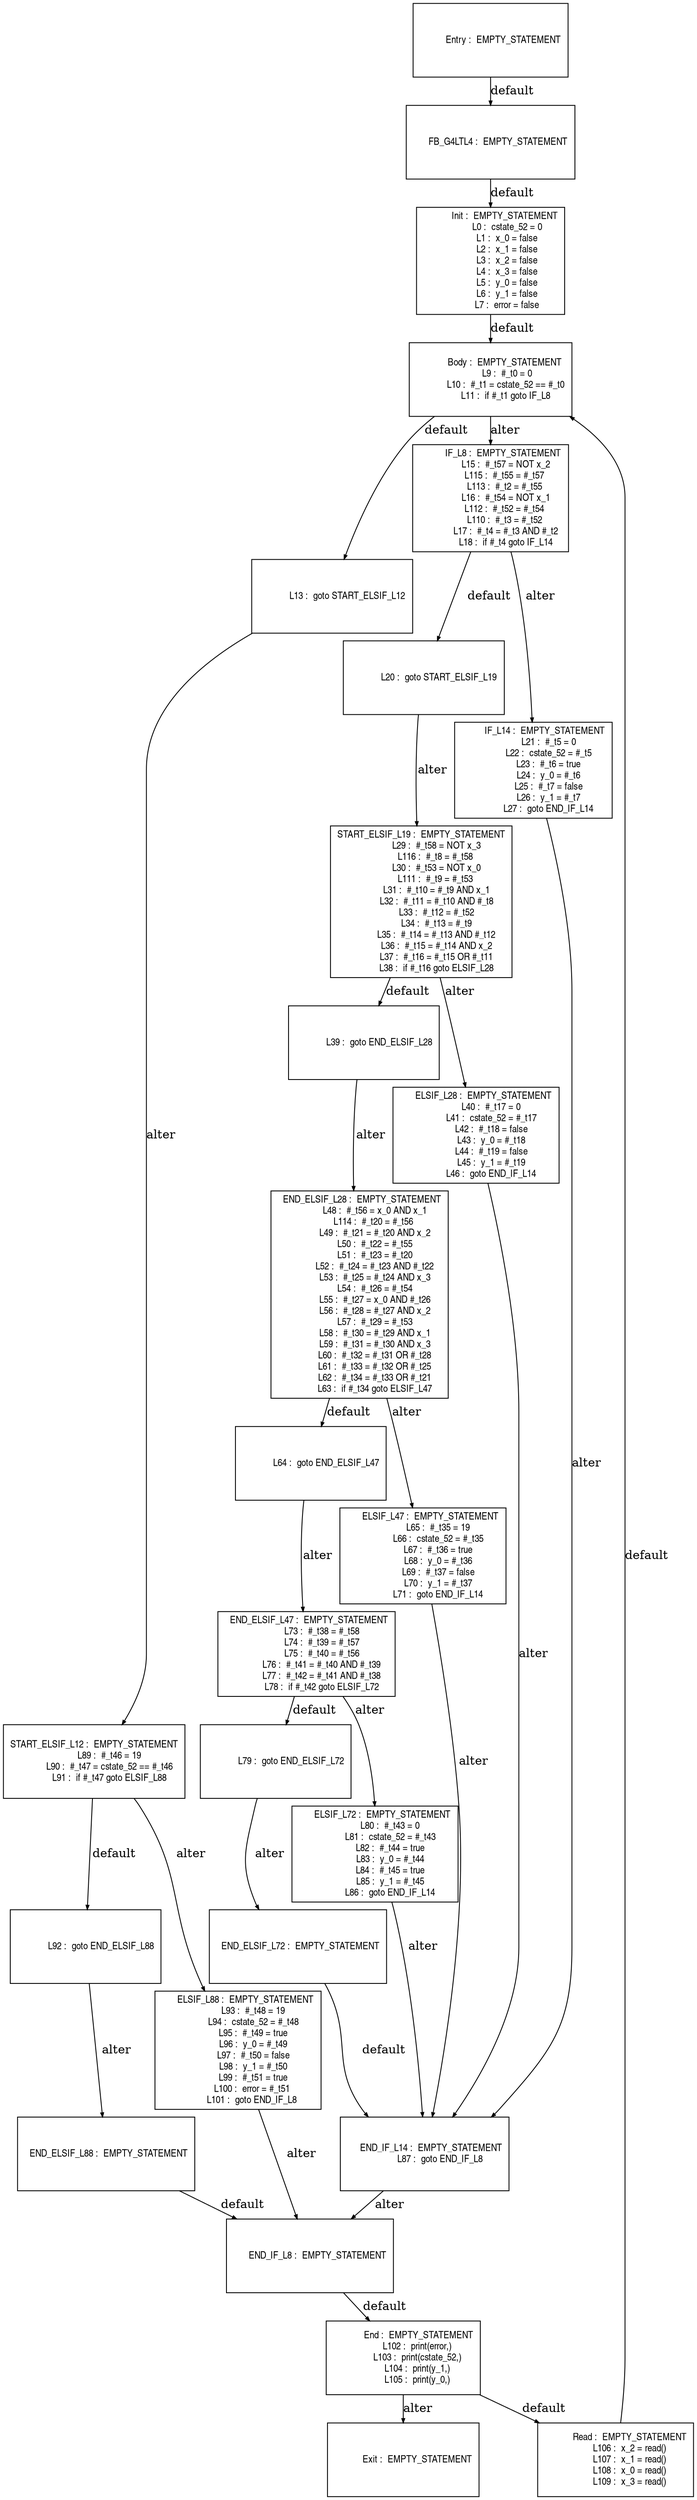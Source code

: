 digraph G {
  ranksep=.25;
  edge [arrowsize=.5]
  node [shape=rectangle, fontname="ArialNarrow",
        fontsize=12,  height=1.2];
  "      FB_G4LTL4 :  EMPTY_STATEMENT
"; "           Init :  EMPTY_STATEMENT
             L0 :  cstate_52 = 0
             L1 :  x_0 = false
             L2 :  x_1 = false
             L3 :  x_2 = false
             L4 :  x_3 = false
             L5 :  y_0 = false
             L6 :  y_1 = false
             L7 :  error = false
"; "           Body :  EMPTY_STATEMENT
             L9 :  #_t0 = 0
            L10 :  #_t1 = cstate_52 == #_t0
            L11 :  if #_t1 goto IF_L8
"; "            L13 :  goto START_ELSIF_L12
"; "          IF_L8 :  EMPTY_STATEMENT
            L15 :  #_t57 = NOT x_2
           L115 :  #_t55 = #_t57
           L113 :  #_t2 = #_t55
            L16 :  #_t54 = NOT x_1
           L112 :  #_t52 = #_t54
           L110 :  #_t3 = #_t52
            L17 :  #_t4 = #_t3 AND #_t2
            L18 :  if #_t4 goto IF_L14
"; "            L20 :  goto START_ELSIF_L19
"; "         IF_L14 :  EMPTY_STATEMENT
            L21 :  #_t5 = 0
            L22 :  cstate_52 = #_t5
            L23 :  #_t6 = true
            L24 :  y_0 = #_t6
            L25 :  #_t7 = false
            L26 :  y_1 = #_t7
            L27 :  goto END_IF_L14
"; "START_ELSIF_L19 :  EMPTY_STATEMENT
            L29 :  #_t58 = NOT x_3
           L116 :  #_t8 = #_t58
            L30 :  #_t53 = NOT x_0
           L111 :  #_t9 = #_t53
            L31 :  #_t10 = #_t9 AND x_1
            L32 :  #_t11 = #_t10 AND #_t8
            L33 :  #_t12 = #_t52
            L34 :  #_t13 = #_t9
            L35 :  #_t14 = #_t13 AND #_t12
            L36 :  #_t15 = #_t14 AND x_2
            L37 :  #_t16 = #_t15 OR #_t11
            L38 :  if #_t16 goto ELSIF_L28
"; "            L39 :  goto END_ELSIF_L28
"; "      ELSIF_L28 :  EMPTY_STATEMENT
            L40 :  #_t17 = 0
            L41 :  cstate_52 = #_t17
            L42 :  #_t18 = false
            L43 :  y_0 = #_t18
            L44 :  #_t19 = false
            L45 :  y_1 = #_t19
            L46 :  goto END_IF_L14
"; "  END_ELSIF_L28 :  EMPTY_STATEMENT
            L48 :  #_t56 = x_0 AND x_1
           L114 :  #_t20 = #_t56
            L49 :  #_t21 = #_t20 AND x_2
            L50 :  #_t22 = #_t55
            L51 :  #_t23 = #_t20
            L52 :  #_t24 = #_t23 AND #_t22
            L53 :  #_t25 = #_t24 AND x_3
            L54 :  #_t26 = #_t54
            L55 :  #_t27 = x_0 AND #_t26
            L56 :  #_t28 = #_t27 AND x_2
            L57 :  #_t29 = #_t53
            L58 :  #_t30 = #_t29 AND x_1
            L59 :  #_t31 = #_t30 AND x_3
            L60 :  #_t32 = #_t31 OR #_t28
            L61 :  #_t33 = #_t32 OR #_t25
            L62 :  #_t34 = #_t33 OR #_t21
            L63 :  if #_t34 goto ELSIF_L47
"; "            L64 :  goto END_ELSIF_L47
"; "      ELSIF_L47 :  EMPTY_STATEMENT
            L65 :  #_t35 = 19
            L66 :  cstate_52 = #_t35
            L67 :  #_t36 = true
            L68 :  y_0 = #_t36
            L69 :  #_t37 = false
            L70 :  y_1 = #_t37
            L71 :  goto END_IF_L14
"; "  END_ELSIF_L47 :  EMPTY_STATEMENT
            L73 :  #_t38 = #_t58
            L74 :  #_t39 = #_t57
            L75 :  #_t40 = #_t56
            L76 :  #_t41 = #_t40 AND #_t39
            L77 :  #_t42 = #_t41 AND #_t38
            L78 :  if #_t42 goto ELSIF_L72
"; "            L79 :  goto END_ELSIF_L72
"; "      ELSIF_L72 :  EMPTY_STATEMENT
            L80 :  #_t43 = 0
            L81 :  cstate_52 = #_t43
            L82 :  #_t44 = true
            L83 :  y_0 = #_t44
            L84 :  #_t45 = true
            L85 :  y_1 = #_t45
            L86 :  goto END_IF_L14
"; "  END_ELSIF_L72 :  EMPTY_STATEMENT
"; "     END_IF_L14 :  EMPTY_STATEMENT
            L87 :  goto END_IF_L8
"; "START_ELSIF_L12 :  EMPTY_STATEMENT
            L89 :  #_t46 = 19
            L90 :  #_t47 = cstate_52 == #_t46
            L91 :  if #_t47 goto ELSIF_L88
"; "            L92 :  goto END_ELSIF_L88
"; "      ELSIF_L88 :  EMPTY_STATEMENT
            L93 :  #_t48 = 19
            L94 :  cstate_52 = #_t48
            L95 :  #_t49 = true
            L96 :  y_0 = #_t49
            L97 :  #_t50 = false
            L98 :  y_1 = #_t50
            L99 :  #_t51 = true
           L100 :  error = #_t51
           L101 :  goto END_IF_L8
"; "  END_ELSIF_L88 :  EMPTY_STATEMENT
"; "      END_IF_L8 :  EMPTY_STATEMENT
"; "          Entry :  EMPTY_STATEMENT
"; "            End :  EMPTY_STATEMENT
           L102 :  print(error,)
           L103 :  print(cstate_52,)
           L104 :  print(y_1,)
           L105 :  print(y_0,)
"; "           Exit :  EMPTY_STATEMENT
"; "           Read :  EMPTY_STATEMENT
           L106 :  x_2 = read()
           L107 :  x_1 = read()
           L108 :  x_0 = read()
           L109 :  x_3 = read()
"; 
  "      FB_G4LTL4 :  EMPTY_STATEMENT
" -> "           Init :  EMPTY_STATEMENT
             L0 :  cstate_52 = 0
             L1 :  x_0 = false
             L2 :  x_1 = false
             L3 :  x_2 = false
             L4 :  x_3 = false
             L5 :  y_0 = false
             L6 :  y_1 = false
             L7 :  error = false
"  [label="default"];
  "           Init :  EMPTY_STATEMENT
             L0 :  cstate_52 = 0
             L1 :  x_0 = false
             L2 :  x_1 = false
             L3 :  x_2 = false
             L4 :  x_3 = false
             L5 :  y_0 = false
             L6 :  y_1 = false
             L7 :  error = false
" -> "           Body :  EMPTY_STATEMENT
             L9 :  #_t0 = 0
            L10 :  #_t1 = cstate_52 == #_t0
            L11 :  if #_t1 goto IF_L8
"  [label="default"];
  "           Body :  EMPTY_STATEMENT
             L9 :  #_t0 = 0
            L10 :  #_t1 = cstate_52 == #_t0
            L11 :  if #_t1 goto IF_L8
" -> "            L13 :  goto START_ELSIF_L12
"  [label="default"];
  "           Body :  EMPTY_STATEMENT
             L9 :  #_t0 = 0
            L10 :  #_t1 = cstate_52 == #_t0
            L11 :  if #_t1 goto IF_L8
" -> "          IF_L8 :  EMPTY_STATEMENT
            L15 :  #_t57 = NOT x_2
           L115 :  #_t55 = #_t57
           L113 :  #_t2 = #_t55
            L16 :  #_t54 = NOT x_1
           L112 :  #_t52 = #_t54
           L110 :  #_t3 = #_t52
            L17 :  #_t4 = #_t3 AND #_t2
            L18 :  if #_t4 goto IF_L14
"  [label="alter"];
  "            L13 :  goto START_ELSIF_L12
" -> "START_ELSIF_L12 :  EMPTY_STATEMENT
            L89 :  #_t46 = 19
            L90 :  #_t47 = cstate_52 == #_t46
            L91 :  if #_t47 goto ELSIF_L88
"  [label="alter"];
  "          IF_L8 :  EMPTY_STATEMENT
            L15 :  #_t57 = NOT x_2
           L115 :  #_t55 = #_t57
           L113 :  #_t2 = #_t55
            L16 :  #_t54 = NOT x_1
           L112 :  #_t52 = #_t54
           L110 :  #_t3 = #_t52
            L17 :  #_t4 = #_t3 AND #_t2
            L18 :  if #_t4 goto IF_L14
" -> "            L20 :  goto START_ELSIF_L19
"  [label="default"];
  "          IF_L8 :  EMPTY_STATEMENT
            L15 :  #_t57 = NOT x_2
           L115 :  #_t55 = #_t57
           L113 :  #_t2 = #_t55
            L16 :  #_t54 = NOT x_1
           L112 :  #_t52 = #_t54
           L110 :  #_t3 = #_t52
            L17 :  #_t4 = #_t3 AND #_t2
            L18 :  if #_t4 goto IF_L14
" -> "         IF_L14 :  EMPTY_STATEMENT
            L21 :  #_t5 = 0
            L22 :  cstate_52 = #_t5
            L23 :  #_t6 = true
            L24 :  y_0 = #_t6
            L25 :  #_t7 = false
            L26 :  y_1 = #_t7
            L27 :  goto END_IF_L14
"  [label="alter"];
  "            L20 :  goto START_ELSIF_L19
" -> "START_ELSIF_L19 :  EMPTY_STATEMENT
            L29 :  #_t58 = NOT x_3
           L116 :  #_t8 = #_t58
            L30 :  #_t53 = NOT x_0
           L111 :  #_t9 = #_t53
            L31 :  #_t10 = #_t9 AND x_1
            L32 :  #_t11 = #_t10 AND #_t8
            L33 :  #_t12 = #_t52
            L34 :  #_t13 = #_t9
            L35 :  #_t14 = #_t13 AND #_t12
            L36 :  #_t15 = #_t14 AND x_2
            L37 :  #_t16 = #_t15 OR #_t11
            L38 :  if #_t16 goto ELSIF_L28
"  [label="alter"];
  "         IF_L14 :  EMPTY_STATEMENT
            L21 :  #_t5 = 0
            L22 :  cstate_52 = #_t5
            L23 :  #_t6 = true
            L24 :  y_0 = #_t6
            L25 :  #_t7 = false
            L26 :  y_1 = #_t7
            L27 :  goto END_IF_L14
" -> "     END_IF_L14 :  EMPTY_STATEMENT
            L87 :  goto END_IF_L8
"  [label="alter"];
  "START_ELSIF_L19 :  EMPTY_STATEMENT
            L29 :  #_t58 = NOT x_3
           L116 :  #_t8 = #_t58
            L30 :  #_t53 = NOT x_0
           L111 :  #_t9 = #_t53
            L31 :  #_t10 = #_t9 AND x_1
            L32 :  #_t11 = #_t10 AND #_t8
            L33 :  #_t12 = #_t52
            L34 :  #_t13 = #_t9
            L35 :  #_t14 = #_t13 AND #_t12
            L36 :  #_t15 = #_t14 AND x_2
            L37 :  #_t16 = #_t15 OR #_t11
            L38 :  if #_t16 goto ELSIF_L28
" -> "            L39 :  goto END_ELSIF_L28
"  [label="default"];
  "START_ELSIF_L19 :  EMPTY_STATEMENT
            L29 :  #_t58 = NOT x_3
           L116 :  #_t8 = #_t58
            L30 :  #_t53 = NOT x_0
           L111 :  #_t9 = #_t53
            L31 :  #_t10 = #_t9 AND x_1
            L32 :  #_t11 = #_t10 AND #_t8
            L33 :  #_t12 = #_t52
            L34 :  #_t13 = #_t9
            L35 :  #_t14 = #_t13 AND #_t12
            L36 :  #_t15 = #_t14 AND x_2
            L37 :  #_t16 = #_t15 OR #_t11
            L38 :  if #_t16 goto ELSIF_L28
" -> "      ELSIF_L28 :  EMPTY_STATEMENT
            L40 :  #_t17 = 0
            L41 :  cstate_52 = #_t17
            L42 :  #_t18 = false
            L43 :  y_0 = #_t18
            L44 :  #_t19 = false
            L45 :  y_1 = #_t19
            L46 :  goto END_IF_L14
"  [label="alter"];
  "            L39 :  goto END_ELSIF_L28
" -> "  END_ELSIF_L28 :  EMPTY_STATEMENT
            L48 :  #_t56 = x_0 AND x_1
           L114 :  #_t20 = #_t56
            L49 :  #_t21 = #_t20 AND x_2
            L50 :  #_t22 = #_t55
            L51 :  #_t23 = #_t20
            L52 :  #_t24 = #_t23 AND #_t22
            L53 :  #_t25 = #_t24 AND x_3
            L54 :  #_t26 = #_t54
            L55 :  #_t27 = x_0 AND #_t26
            L56 :  #_t28 = #_t27 AND x_2
            L57 :  #_t29 = #_t53
            L58 :  #_t30 = #_t29 AND x_1
            L59 :  #_t31 = #_t30 AND x_3
            L60 :  #_t32 = #_t31 OR #_t28
            L61 :  #_t33 = #_t32 OR #_t25
            L62 :  #_t34 = #_t33 OR #_t21
            L63 :  if #_t34 goto ELSIF_L47
"  [label="alter"];
  "      ELSIF_L28 :  EMPTY_STATEMENT
            L40 :  #_t17 = 0
            L41 :  cstate_52 = #_t17
            L42 :  #_t18 = false
            L43 :  y_0 = #_t18
            L44 :  #_t19 = false
            L45 :  y_1 = #_t19
            L46 :  goto END_IF_L14
" -> "     END_IF_L14 :  EMPTY_STATEMENT
            L87 :  goto END_IF_L8
"  [label="alter"];
  "  END_ELSIF_L28 :  EMPTY_STATEMENT
            L48 :  #_t56 = x_0 AND x_1
           L114 :  #_t20 = #_t56
            L49 :  #_t21 = #_t20 AND x_2
            L50 :  #_t22 = #_t55
            L51 :  #_t23 = #_t20
            L52 :  #_t24 = #_t23 AND #_t22
            L53 :  #_t25 = #_t24 AND x_3
            L54 :  #_t26 = #_t54
            L55 :  #_t27 = x_0 AND #_t26
            L56 :  #_t28 = #_t27 AND x_2
            L57 :  #_t29 = #_t53
            L58 :  #_t30 = #_t29 AND x_1
            L59 :  #_t31 = #_t30 AND x_3
            L60 :  #_t32 = #_t31 OR #_t28
            L61 :  #_t33 = #_t32 OR #_t25
            L62 :  #_t34 = #_t33 OR #_t21
            L63 :  if #_t34 goto ELSIF_L47
" -> "            L64 :  goto END_ELSIF_L47
"  [label="default"];
  "  END_ELSIF_L28 :  EMPTY_STATEMENT
            L48 :  #_t56 = x_0 AND x_1
           L114 :  #_t20 = #_t56
            L49 :  #_t21 = #_t20 AND x_2
            L50 :  #_t22 = #_t55
            L51 :  #_t23 = #_t20
            L52 :  #_t24 = #_t23 AND #_t22
            L53 :  #_t25 = #_t24 AND x_3
            L54 :  #_t26 = #_t54
            L55 :  #_t27 = x_0 AND #_t26
            L56 :  #_t28 = #_t27 AND x_2
            L57 :  #_t29 = #_t53
            L58 :  #_t30 = #_t29 AND x_1
            L59 :  #_t31 = #_t30 AND x_3
            L60 :  #_t32 = #_t31 OR #_t28
            L61 :  #_t33 = #_t32 OR #_t25
            L62 :  #_t34 = #_t33 OR #_t21
            L63 :  if #_t34 goto ELSIF_L47
" -> "      ELSIF_L47 :  EMPTY_STATEMENT
            L65 :  #_t35 = 19
            L66 :  cstate_52 = #_t35
            L67 :  #_t36 = true
            L68 :  y_0 = #_t36
            L69 :  #_t37 = false
            L70 :  y_1 = #_t37
            L71 :  goto END_IF_L14
"  [label="alter"];
  "            L64 :  goto END_ELSIF_L47
" -> "  END_ELSIF_L47 :  EMPTY_STATEMENT
            L73 :  #_t38 = #_t58
            L74 :  #_t39 = #_t57
            L75 :  #_t40 = #_t56
            L76 :  #_t41 = #_t40 AND #_t39
            L77 :  #_t42 = #_t41 AND #_t38
            L78 :  if #_t42 goto ELSIF_L72
"  [label="alter"];
  "      ELSIF_L47 :  EMPTY_STATEMENT
            L65 :  #_t35 = 19
            L66 :  cstate_52 = #_t35
            L67 :  #_t36 = true
            L68 :  y_0 = #_t36
            L69 :  #_t37 = false
            L70 :  y_1 = #_t37
            L71 :  goto END_IF_L14
" -> "     END_IF_L14 :  EMPTY_STATEMENT
            L87 :  goto END_IF_L8
"  [label="alter"];
  "  END_ELSIF_L47 :  EMPTY_STATEMENT
            L73 :  #_t38 = #_t58
            L74 :  #_t39 = #_t57
            L75 :  #_t40 = #_t56
            L76 :  #_t41 = #_t40 AND #_t39
            L77 :  #_t42 = #_t41 AND #_t38
            L78 :  if #_t42 goto ELSIF_L72
" -> "            L79 :  goto END_ELSIF_L72
"  [label="default"];
  "  END_ELSIF_L47 :  EMPTY_STATEMENT
            L73 :  #_t38 = #_t58
            L74 :  #_t39 = #_t57
            L75 :  #_t40 = #_t56
            L76 :  #_t41 = #_t40 AND #_t39
            L77 :  #_t42 = #_t41 AND #_t38
            L78 :  if #_t42 goto ELSIF_L72
" -> "      ELSIF_L72 :  EMPTY_STATEMENT
            L80 :  #_t43 = 0
            L81 :  cstate_52 = #_t43
            L82 :  #_t44 = true
            L83 :  y_0 = #_t44
            L84 :  #_t45 = true
            L85 :  y_1 = #_t45
            L86 :  goto END_IF_L14
"  [label="alter"];
  "            L79 :  goto END_ELSIF_L72
" -> "  END_ELSIF_L72 :  EMPTY_STATEMENT
"  [label="alter"];
  "      ELSIF_L72 :  EMPTY_STATEMENT
            L80 :  #_t43 = 0
            L81 :  cstate_52 = #_t43
            L82 :  #_t44 = true
            L83 :  y_0 = #_t44
            L84 :  #_t45 = true
            L85 :  y_1 = #_t45
            L86 :  goto END_IF_L14
" -> "     END_IF_L14 :  EMPTY_STATEMENT
            L87 :  goto END_IF_L8
"  [label="alter"];
  "  END_ELSIF_L72 :  EMPTY_STATEMENT
" -> "     END_IF_L14 :  EMPTY_STATEMENT
            L87 :  goto END_IF_L8
"  [label="default"];
  "     END_IF_L14 :  EMPTY_STATEMENT
            L87 :  goto END_IF_L8
" -> "      END_IF_L8 :  EMPTY_STATEMENT
"  [label="alter"];
  "START_ELSIF_L12 :  EMPTY_STATEMENT
            L89 :  #_t46 = 19
            L90 :  #_t47 = cstate_52 == #_t46
            L91 :  if #_t47 goto ELSIF_L88
" -> "            L92 :  goto END_ELSIF_L88
"  [label="default"];
  "START_ELSIF_L12 :  EMPTY_STATEMENT
            L89 :  #_t46 = 19
            L90 :  #_t47 = cstate_52 == #_t46
            L91 :  if #_t47 goto ELSIF_L88
" -> "      ELSIF_L88 :  EMPTY_STATEMENT
            L93 :  #_t48 = 19
            L94 :  cstate_52 = #_t48
            L95 :  #_t49 = true
            L96 :  y_0 = #_t49
            L97 :  #_t50 = false
            L98 :  y_1 = #_t50
            L99 :  #_t51 = true
           L100 :  error = #_t51
           L101 :  goto END_IF_L8
"  [label="alter"];
  "            L92 :  goto END_ELSIF_L88
" -> "  END_ELSIF_L88 :  EMPTY_STATEMENT
"  [label="alter"];
  "      ELSIF_L88 :  EMPTY_STATEMENT
            L93 :  #_t48 = 19
            L94 :  cstate_52 = #_t48
            L95 :  #_t49 = true
            L96 :  y_0 = #_t49
            L97 :  #_t50 = false
            L98 :  y_1 = #_t50
            L99 :  #_t51 = true
           L100 :  error = #_t51
           L101 :  goto END_IF_L8
" -> "      END_IF_L8 :  EMPTY_STATEMENT
"  [label="alter"];
  "  END_ELSIF_L88 :  EMPTY_STATEMENT
" -> "      END_IF_L8 :  EMPTY_STATEMENT
"  [label="default"];
  "      END_IF_L8 :  EMPTY_STATEMENT
" -> "            End :  EMPTY_STATEMENT
           L102 :  print(error,)
           L103 :  print(cstate_52,)
           L104 :  print(y_1,)
           L105 :  print(y_0,)
"  [label="default"];
  "          Entry :  EMPTY_STATEMENT
" -> "      FB_G4LTL4 :  EMPTY_STATEMENT
"  [label="default"];
  "            End :  EMPTY_STATEMENT
           L102 :  print(error,)
           L103 :  print(cstate_52,)
           L104 :  print(y_1,)
           L105 :  print(y_0,)
" -> "           Read :  EMPTY_STATEMENT
           L106 :  x_2 = read()
           L107 :  x_1 = read()
           L108 :  x_0 = read()
           L109 :  x_3 = read()
"  [label="default"];
  "            End :  EMPTY_STATEMENT
           L102 :  print(error,)
           L103 :  print(cstate_52,)
           L104 :  print(y_1,)
           L105 :  print(y_0,)
" -> "           Exit :  EMPTY_STATEMENT
"  [label="alter"];
  "           Read :  EMPTY_STATEMENT
           L106 :  x_2 = read()
           L107 :  x_1 = read()
           L108 :  x_0 = read()
           L109 :  x_3 = read()
" -> "           Body :  EMPTY_STATEMENT
             L9 :  #_t0 = 0
            L10 :  #_t1 = cstate_52 == #_t0
            L11 :  if #_t1 goto IF_L8
"  [label="default"];
}
